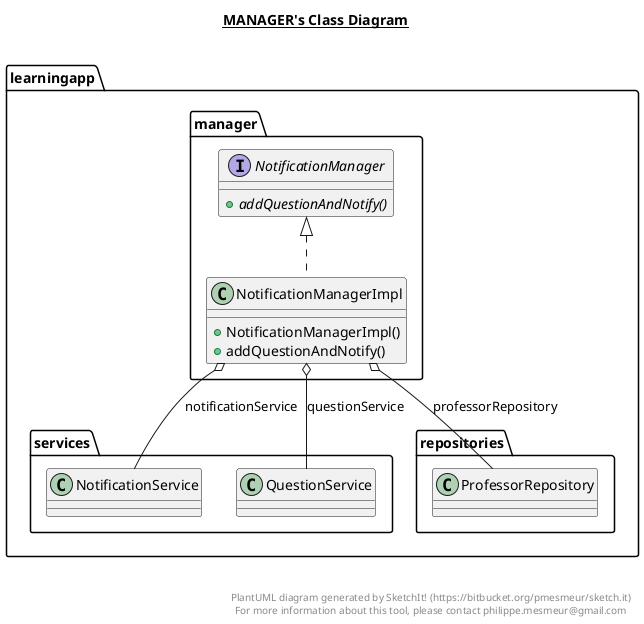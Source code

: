 @startuml

title __MANAGER's Class Diagram__\n

  namespace learningapp {
    namespace manager {
      interface learningapp.manager.NotificationManager {
          {abstract} + addQuestionAndNotify()
      }
    }
  }
  

  namespace learningapp {
    namespace manager {
      class learningapp.manager.NotificationManagerImpl {
          + NotificationManagerImpl()
          + addQuestionAndNotify()
      }
    }
  }
  

  learningapp.manager.NotificationManagerImpl .up.|> learningapp.manager.NotificationManager
  learningapp.manager.NotificationManagerImpl o-- learningapp.services.NotificationService : notificationService
  learningapp.manager.NotificationManagerImpl o-- learningapp.repositories.ProfessorRepository : professorRepository
  learningapp.manager.NotificationManagerImpl o-- learningapp.services.QuestionService : questionService


right footer


PlantUML diagram generated by SketchIt! (https://bitbucket.org/pmesmeur/sketch.it)
For more information about this tool, please contact philippe.mesmeur@gmail.com
endfooter

@enduml

